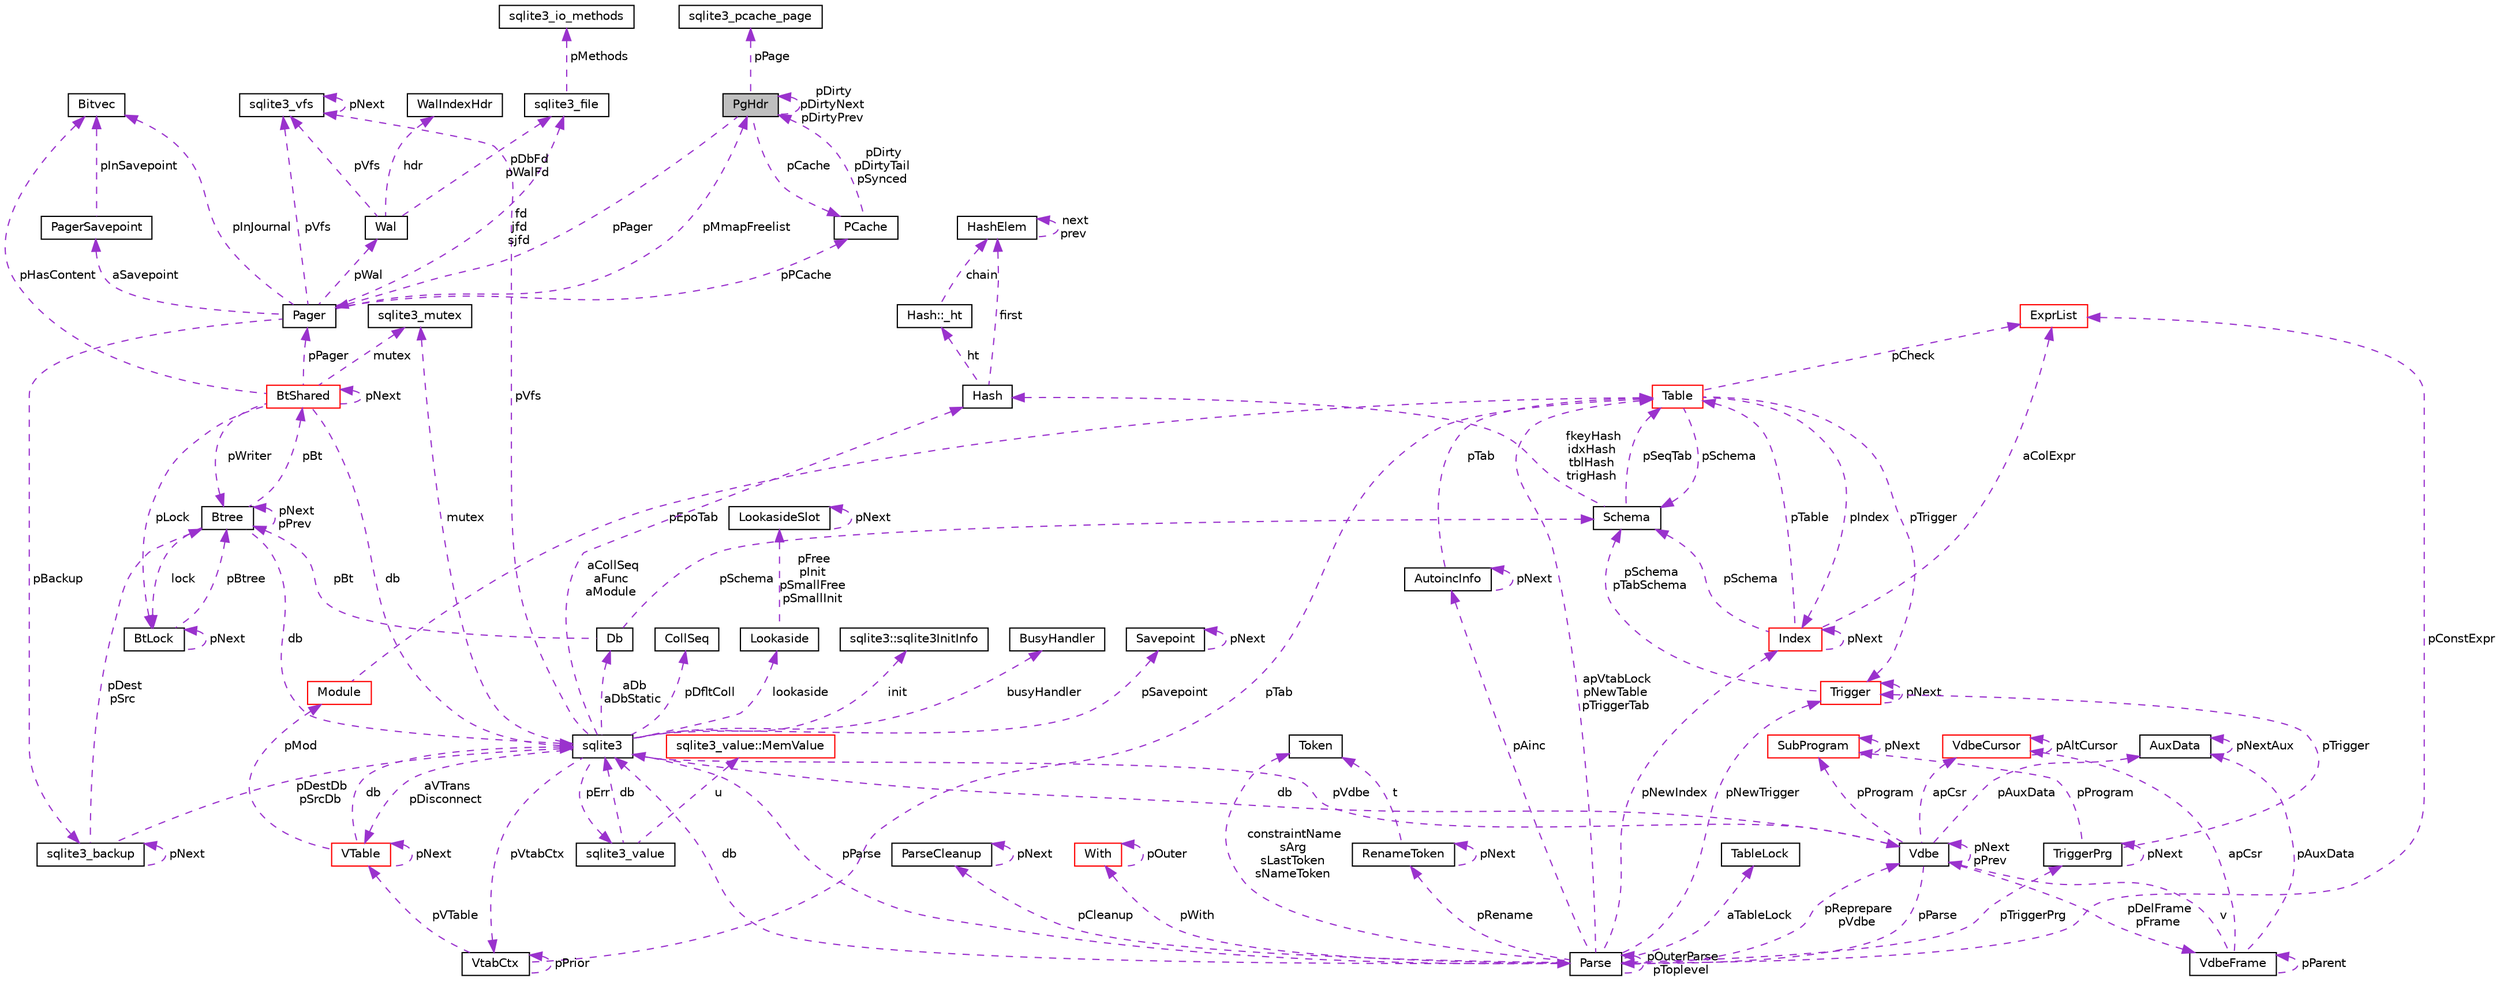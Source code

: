 digraph "PgHdr"
{
 // LATEX_PDF_SIZE
  edge [fontname="Helvetica",fontsize="10",labelfontname="Helvetica",labelfontsize="10"];
  node [fontname="Helvetica",fontsize="10",shape=record];
  Node1 [label="PgHdr",height=0.2,width=0.4,color="black", fillcolor="grey75", style="filled", fontcolor="black",tooltip=" "];
  Node2 -> Node1 [dir="back",color="darkorchid3",fontsize="10",style="dashed",label=" pPage" ,fontname="Helvetica"];
  Node2 [label="sqlite3_pcache_page",height=0.2,width=0.4,color="black", fillcolor="white", style="filled",URL="$de/dd3/sqlite3_8h.html#d8/d72/structsqlite3__pcache__page",tooltip=" "];
  Node3 -> Node1 [dir="back",color="darkorchid3",fontsize="10",style="dashed",label=" pCache" ,fontname="Helvetica"];
  Node3 [label="PCache",height=0.2,width=0.4,color="black", fillcolor="white", style="filled",URL="$d5/dd2/structPCache.html",tooltip=" "];
  Node1 -> Node3 [dir="back",color="darkorchid3",fontsize="10",style="dashed",label=" pDirty\npDirtyTail\npSynced" ,fontname="Helvetica"];
  Node1 -> Node1 [dir="back",color="darkorchid3",fontsize="10",style="dashed",label=" pDirty\npDirtyNext\npDirtyPrev" ,fontname="Helvetica"];
  Node4 -> Node1 [dir="back",color="darkorchid3",fontsize="10",style="dashed",label=" pPager" ,fontname="Helvetica"];
  Node4 [label="Pager",height=0.2,width=0.4,color="black", fillcolor="white", style="filled",URL="$d3/d8c/structPager.html",tooltip=" "];
  Node5 -> Node4 [dir="back",color="darkorchid3",fontsize="10",style="dashed",label=" pVfs" ,fontname="Helvetica"];
  Node5 [label="sqlite3_vfs",height=0.2,width=0.4,color="black", fillcolor="white", style="filled",URL="$d3/d36/structsqlite3__vfs.html",tooltip=" "];
  Node5 -> Node5 [dir="back",color="darkorchid3",fontsize="10",style="dashed",label=" pNext" ,fontname="Helvetica"];
  Node6 -> Node4 [dir="back",color="darkorchid3",fontsize="10",style="dashed",label=" pInJournal" ,fontname="Helvetica"];
  Node6 [label="Bitvec",height=0.2,width=0.4,color="black", fillcolor="white", style="filled",URL="$db/d1b/sqlite3_8c.html#de/da7/structBitvec",tooltip=" "];
  Node7 -> Node4 [dir="back",color="darkorchid3",fontsize="10",style="dashed",label=" fd\njfd\nsjfd" ,fontname="Helvetica"];
  Node7 [label="sqlite3_file",height=0.2,width=0.4,color="black", fillcolor="white", style="filled",URL="$de/dd3/sqlite3_8h.html#db/db0/structsqlite3__file",tooltip=" "];
  Node8 -> Node7 [dir="back",color="darkorchid3",fontsize="10",style="dashed",label=" pMethods" ,fontname="Helvetica"];
  Node8 [label="sqlite3_io_methods",height=0.2,width=0.4,color="black", fillcolor="white", style="filled",URL="$d9/df3/structsqlite3__io__methods.html",tooltip=" "];
  Node9 -> Node4 [dir="back",color="darkorchid3",fontsize="10",style="dashed",label=" pBackup" ,fontname="Helvetica"];
  Node9 [label="sqlite3_backup",height=0.2,width=0.4,color="black", fillcolor="white", style="filled",URL="$db/d1b/sqlite3_8c.html#d4/da8/structsqlite3__backup",tooltip=" "];
  Node10 -> Node9 [dir="back",color="darkorchid3",fontsize="10",style="dashed",label=" pDestDb\npSrcDb" ,fontname="Helvetica"];
  Node10 [label="sqlite3",height=0.2,width=0.4,color="black", fillcolor="white", style="filled",URL="$d9/dcd/structsqlite3.html",tooltip=" "];
  Node5 -> Node10 [dir="back",color="darkorchid3",fontsize="10",style="dashed",label=" pVfs" ,fontname="Helvetica"];
  Node11 -> Node10 [dir="back",color="darkorchid3",fontsize="10",style="dashed",label=" pVdbe" ,fontname="Helvetica"];
  Node11 [label="Vdbe",height=0.2,width=0.4,color="black", fillcolor="white", style="filled",URL="$db/d1b/sqlite3_8c.html#de/d53/structVdbe",tooltip=" "];
  Node10 -> Node11 [dir="back",color="darkorchid3",fontsize="10",style="dashed",label=" db" ,fontname="Helvetica"];
  Node11 -> Node11 [dir="back",color="darkorchid3",fontsize="10",style="dashed",label=" pNext\npPrev" ,fontname="Helvetica"];
  Node12 -> Node11 [dir="back",color="darkorchid3",fontsize="10",style="dashed",label=" pParse" ,fontname="Helvetica"];
  Node12 [label="Parse",height=0.2,width=0.4,color="black", fillcolor="white", style="filled",URL="$db/d1b/sqlite3_8c.html#db/dbb/structParse",tooltip=" "];
  Node10 -> Node12 [dir="back",color="darkorchid3",fontsize="10",style="dashed",label=" db" ,fontname="Helvetica"];
  Node11 -> Node12 [dir="back",color="darkorchid3",fontsize="10",style="dashed",label=" pReprepare\npVdbe" ,fontname="Helvetica"];
  Node13 -> Node12 [dir="back",color="darkorchid3",fontsize="10",style="dashed",label=" pConstExpr" ,fontname="Helvetica"];
  Node13 [label="ExprList",height=0.2,width=0.4,color="red", fillcolor="white", style="filled",URL="$db/d1b/sqlite3_8c.html#d5/d5c/structExprList",tooltip=" "];
  Node39 -> Node12 [dir="back",color="darkorchid3",fontsize="10",style="dashed",label=" constraintName\nsArg\nsLastToken\nsNameToken" ,fontname="Helvetica"];
  Node39 [label="Token",height=0.2,width=0.4,color="black", fillcolor="white", style="filled",URL="$db/d1b/sqlite3_8c.html#df/dcd/structToken",tooltip=" "];
  Node40 -> Node12 [dir="back",color="darkorchid3",fontsize="10",style="dashed",label=" aTableLock" ,fontname="Helvetica"];
  Node40 [label="TableLock",height=0.2,width=0.4,color="black", fillcolor="white", style="filled",URL="$db/d1b/sqlite3_8c.html#d1/d79/structTableLock",tooltip=" "];
  Node41 -> Node12 [dir="back",color="darkorchid3",fontsize="10",style="dashed",label=" pAinc" ,fontname="Helvetica"];
  Node41 [label="AutoincInfo",height=0.2,width=0.4,color="black", fillcolor="white", style="filled",URL="$db/d1b/sqlite3_8c.html#db/d7b/structAutoincInfo",tooltip=" "];
  Node41 -> Node41 [dir="back",color="darkorchid3",fontsize="10",style="dashed",label=" pNext" ,fontname="Helvetica"];
  Node18 -> Node41 [dir="back",color="darkorchid3",fontsize="10",style="dashed",label=" pTab" ,fontname="Helvetica"];
  Node18 [label="Table",height=0.2,width=0.4,color="red", fillcolor="white", style="filled",URL="$db/d1b/sqlite3_8c.html#dc/dcb/structTable",tooltip=" "];
  Node20 -> Node18 [dir="back",color="darkorchid3",fontsize="10",style="dashed",label=" pIndex" ,fontname="Helvetica"];
  Node20 [label="Index",height=0.2,width=0.4,color="red", fillcolor="white", style="filled",URL="$db/d1b/sqlite3_8c.html#df/d86/structIndex",tooltip=" "];
  Node18 -> Node20 [dir="back",color="darkorchid3",fontsize="10",style="dashed",label=" pTable" ,fontname="Helvetica"];
  Node20 -> Node20 [dir="back",color="darkorchid3",fontsize="10",style="dashed",label=" pNext" ,fontname="Helvetica"];
  Node21 -> Node20 [dir="back",color="darkorchid3",fontsize="10",style="dashed",label=" pSchema" ,fontname="Helvetica"];
  Node21 [label="Schema",height=0.2,width=0.4,color="black", fillcolor="white", style="filled",URL="$db/d1b/sqlite3_8c.html#d8/db0/structSchema",tooltip=" "];
  Node22 -> Node21 [dir="back",color="darkorchid3",fontsize="10",style="dashed",label=" fkeyHash\nidxHash\ntblHash\ntrigHash" ,fontname="Helvetica"];
  Node22 [label="Hash",height=0.2,width=0.4,color="black", fillcolor="white", style="filled",URL="$db/d1b/sqlite3_8c.html#d1/dbe/structHash",tooltip=" "];
  Node23 -> Node22 [dir="back",color="darkorchid3",fontsize="10",style="dashed",label=" first" ,fontname="Helvetica"];
  Node23 [label="HashElem",height=0.2,width=0.4,color="black", fillcolor="white", style="filled",URL="$db/d1b/sqlite3_8c.html#da/d21/structHashElem",tooltip=" "];
  Node23 -> Node23 [dir="back",color="darkorchid3",fontsize="10",style="dashed",label=" next\nprev" ,fontname="Helvetica"];
  Node24 -> Node22 [dir="back",color="darkorchid3",fontsize="10",style="dashed",label=" ht" ,fontname="Helvetica"];
  Node24 [label="Hash::_ht",height=0.2,width=0.4,color="black", fillcolor="white", style="filled",URL="$db/d1b/sqlite3_8c.html#d7/d1f/structHash_1_1__ht",tooltip=" "];
  Node23 -> Node24 [dir="back",color="darkorchid3",fontsize="10",style="dashed",label=" chain" ,fontname="Helvetica"];
  Node18 -> Node21 [dir="back",color="darkorchid3",fontsize="10",style="dashed",label=" pSeqTab" ,fontname="Helvetica"];
  Node13 -> Node20 [dir="back",color="darkorchid3",fontsize="10",style="dashed",label=" aColExpr" ,fontname="Helvetica"];
  Node13 -> Node18 [dir="back",color="darkorchid3",fontsize="10",style="dashed",label=" pCheck" ,fontname="Helvetica"];
  Node25 -> Node18 [dir="back",color="darkorchid3",fontsize="10",style="dashed",label=" pTrigger" ,fontname="Helvetica"];
  Node25 [label="Trigger",height=0.2,width=0.4,color="red", fillcolor="white", style="filled",URL="$db/d1b/sqlite3_8c.html#dc/d15/structTrigger",tooltip=" "];
  Node21 -> Node25 [dir="back",color="darkorchid3",fontsize="10",style="dashed",label=" pSchema\npTabSchema" ,fontname="Helvetica"];
  Node25 -> Node25 [dir="back",color="darkorchid3",fontsize="10",style="dashed",label=" pNext" ,fontname="Helvetica"];
  Node21 -> Node18 [dir="back",color="darkorchid3",fontsize="10",style="dashed",label=" pSchema" ,fontname="Helvetica"];
  Node12 -> Node12 [dir="back",color="darkorchid3",fontsize="10",style="dashed",label=" pOuterParse\npToplevel" ,fontname="Helvetica"];
  Node18 -> Node12 [dir="back",color="darkorchid3",fontsize="10",style="dashed",label=" apVtabLock\npNewTable\npTriggerTab" ,fontname="Helvetica"];
  Node42 -> Node12 [dir="back",color="darkorchid3",fontsize="10",style="dashed",label=" pTriggerPrg" ,fontname="Helvetica"];
  Node42 [label="TriggerPrg",height=0.2,width=0.4,color="black", fillcolor="white", style="filled",URL="$db/d1b/sqlite3_8c.html#d9/d62/structTriggerPrg",tooltip=" "];
  Node25 -> Node42 [dir="back",color="darkorchid3",fontsize="10",style="dashed",label=" pTrigger" ,fontname="Helvetica"];
  Node42 -> Node42 [dir="back",color="darkorchid3",fontsize="10",style="dashed",label=" pNext" ,fontname="Helvetica"];
  Node43 -> Node42 [dir="back",color="darkorchid3",fontsize="10",style="dashed",label=" pProgram" ,fontname="Helvetica"];
  Node43 [label="SubProgram",height=0.2,width=0.4,color="red", fillcolor="white", style="filled",URL="$db/d1b/sqlite3_8c.html#de/d7a/structSubProgram",tooltip=" "];
  Node43 -> Node43 [dir="back",color="darkorchid3",fontsize="10",style="dashed",label=" pNext" ,fontname="Helvetica"];
  Node55 -> Node12 [dir="back",color="darkorchid3",fontsize="10",style="dashed",label=" pCleanup" ,fontname="Helvetica"];
  Node55 [label="ParseCleanup",height=0.2,width=0.4,color="black", fillcolor="white", style="filled",URL="$de/d52/structParseCleanup.html",tooltip=" "];
  Node55 -> Node55 [dir="back",color="darkorchid3",fontsize="10",style="dashed",label=" pNext" ,fontname="Helvetica"];
  Node20 -> Node12 [dir="back",color="darkorchid3",fontsize="10",style="dashed",label=" pNewIndex" ,fontname="Helvetica"];
  Node25 -> Node12 [dir="back",color="darkorchid3",fontsize="10",style="dashed",label=" pNewTrigger" ,fontname="Helvetica"];
  Node32 -> Node12 [dir="back",color="darkorchid3",fontsize="10",style="dashed",label=" pWith" ,fontname="Helvetica"];
  Node32 [label="With",height=0.2,width=0.4,color="red", fillcolor="white", style="filled",URL="$db/d1b/sqlite3_8c.html#df/d70/structWith",tooltip=" "];
  Node32 -> Node32 [dir="back",color="darkorchid3",fontsize="10",style="dashed",label=" pOuter" ,fontname="Helvetica"];
  Node56 -> Node12 [dir="back",color="darkorchid3",fontsize="10",style="dashed",label=" pRename" ,fontname="Helvetica"];
  Node56 [label="RenameToken",height=0.2,width=0.4,color="black", fillcolor="white", style="filled",URL="$db/d1b/sqlite3_8c.html#d7/db5/structRenameToken",tooltip=" "];
  Node39 -> Node56 [dir="back",color="darkorchid3",fontsize="10",style="dashed",label=" t" ,fontname="Helvetica"];
  Node56 -> Node56 [dir="back",color="darkorchid3",fontsize="10",style="dashed",label=" pNext" ,fontname="Helvetica"];
  Node57 -> Node11 [dir="back",color="darkorchid3",fontsize="10",style="dashed",label=" apCsr" ,fontname="Helvetica"];
  Node57 [label="VdbeCursor",height=0.2,width=0.4,color="red", fillcolor="white", style="filled",URL="$db/d1b/sqlite3_8c.html#d0/dd5/structVdbeCursor",tooltip=" "];
  Node57 -> Node57 [dir="back",color="darkorchid3",fontsize="10",style="dashed",label=" pAltCursor" ,fontname="Helvetica"];
  Node58 -> Node11 [dir="back",color="darkorchid3",fontsize="10",style="dashed",label=" pDelFrame\npFrame" ,fontname="Helvetica"];
  Node58 [label="VdbeFrame",height=0.2,width=0.4,color="black", fillcolor="white", style="filled",URL="$db/d1b/sqlite3_8c.html#df/db1/structVdbeFrame",tooltip=" "];
  Node11 -> Node58 [dir="back",color="darkorchid3",fontsize="10",style="dashed",label=" v" ,fontname="Helvetica"];
  Node58 -> Node58 [dir="back",color="darkorchid3",fontsize="10",style="dashed",label=" pParent" ,fontname="Helvetica"];
  Node57 -> Node58 [dir="back",color="darkorchid3",fontsize="10",style="dashed",label=" apCsr" ,fontname="Helvetica"];
  Node59 -> Node58 [dir="back",color="darkorchid3",fontsize="10",style="dashed",label=" pAuxData" ,fontname="Helvetica"];
  Node59 [label="AuxData",height=0.2,width=0.4,color="black", fillcolor="white", style="filled",URL="$d7/d4c/structAuxData.html",tooltip=" "];
  Node59 -> Node59 [dir="back",color="darkorchid3",fontsize="10",style="dashed",label=" pNextAux" ,fontname="Helvetica"];
  Node43 -> Node11 [dir="back",color="darkorchid3",fontsize="10",style="dashed",label=" pProgram" ,fontname="Helvetica"];
  Node59 -> Node11 [dir="back",color="darkorchid3",fontsize="10",style="dashed",label=" pAuxData" ,fontname="Helvetica"];
  Node49 -> Node10 [dir="back",color="darkorchid3",fontsize="10",style="dashed",label=" pDfltColl" ,fontname="Helvetica"];
  Node49 [label="CollSeq",height=0.2,width=0.4,color="black", fillcolor="white", style="filled",URL="$d1/d4e/structCollSeq.html",tooltip=" "];
  Node60 -> Node10 [dir="back",color="darkorchid3",fontsize="10",style="dashed",label=" mutex" ,fontname="Helvetica"];
  Node60 [label="sqlite3_mutex",height=0.2,width=0.4,color="black", fillcolor="white", style="filled",URL="$db/d1b/sqlite3_8c.html#d5/d3c/structsqlite3__mutex",tooltip=" "];
  Node61 -> Node10 [dir="back",color="darkorchid3",fontsize="10",style="dashed",label=" aDb\naDbStatic" ,fontname="Helvetica"];
  Node61 [label="Db",height=0.2,width=0.4,color="black", fillcolor="white", style="filled",URL="$db/d1b/sqlite3_8c.html#d2/d6b/structDb",tooltip=" "];
  Node62 -> Node61 [dir="back",color="darkorchid3",fontsize="10",style="dashed",label=" pBt" ,fontname="Helvetica"];
  Node62 [label="Btree",height=0.2,width=0.4,color="black", fillcolor="white", style="filled",URL="$db/d1b/sqlite3_8c.html#dd/db3/structBtree",tooltip=" "];
  Node10 -> Node62 [dir="back",color="darkorchid3",fontsize="10",style="dashed",label=" db" ,fontname="Helvetica"];
  Node63 -> Node62 [dir="back",color="darkorchid3",fontsize="10",style="dashed",label=" pBt" ,fontname="Helvetica"];
  Node63 [label="BtShared",height=0.2,width=0.4,color="red", fillcolor="white", style="filled",URL="$d4/da0/structBtShared.html",tooltip=" "];
  Node4 -> Node63 [dir="back",color="darkorchid3",fontsize="10",style="dashed",label=" pPager" ,fontname="Helvetica"];
  Node10 -> Node63 [dir="back",color="darkorchid3",fontsize="10",style="dashed",label=" db" ,fontname="Helvetica"];
  Node60 -> Node63 [dir="back",color="darkorchid3",fontsize="10",style="dashed",label=" mutex" ,fontname="Helvetica"];
  Node6 -> Node63 [dir="back",color="darkorchid3",fontsize="10",style="dashed",label=" pHasContent" ,fontname="Helvetica"];
  Node63 -> Node63 [dir="back",color="darkorchid3",fontsize="10",style="dashed",label=" pNext" ,fontname="Helvetica"];
  Node67 -> Node63 [dir="back",color="darkorchid3",fontsize="10",style="dashed",label=" pLock" ,fontname="Helvetica"];
  Node67 [label="BtLock",height=0.2,width=0.4,color="black", fillcolor="white", style="filled",URL="$db/d1b/sqlite3_8c.html#db/dc1/structBtLock",tooltip=" "];
  Node62 -> Node67 [dir="back",color="darkorchid3",fontsize="10",style="dashed",label=" pBtree" ,fontname="Helvetica"];
  Node67 -> Node67 [dir="back",color="darkorchid3",fontsize="10",style="dashed",label=" pNext" ,fontname="Helvetica"];
  Node62 -> Node63 [dir="back",color="darkorchid3",fontsize="10",style="dashed",label=" pWriter" ,fontname="Helvetica"];
  Node62 -> Node62 [dir="back",color="darkorchid3",fontsize="10",style="dashed",label=" pNext\npPrev" ,fontname="Helvetica"];
  Node67 -> Node62 [dir="back",color="darkorchid3",fontsize="10",style="dashed",label=" lock" ,fontname="Helvetica"];
  Node21 -> Node61 [dir="back",color="darkorchid3",fontsize="10",style="dashed",label=" pSchema" ,fontname="Helvetica"];
  Node68 -> Node10 [dir="back",color="darkorchid3",fontsize="10",style="dashed",label=" init" ,fontname="Helvetica"];
  Node68 [label="sqlite3::sqlite3InitInfo",height=0.2,width=0.4,color="black", fillcolor="white", style="filled",URL="$d9/dcd/structsqlite3.html#df/d52/structsqlite3_1_1sqlite3InitInfo",tooltip=" "];
  Node12 -> Node10 [dir="back",color="darkorchid3",fontsize="10",style="dashed",label=" pParse" ,fontname="Helvetica"];
  Node47 -> Node10 [dir="back",color="darkorchid3",fontsize="10",style="dashed",label=" pErr" ,fontname="Helvetica"];
  Node47 [label="sqlite3_value",height=0.2,width=0.4,color="black", fillcolor="white", style="filled",URL="$d0/d9c/structsqlite3__value.html",tooltip=" "];
  Node48 -> Node47 [dir="back",color="darkorchid3",fontsize="10",style="dashed",label=" u" ,fontname="Helvetica"];
  Node48 [label="sqlite3_value::MemValue",height=0.2,width=0.4,color="red", fillcolor="white", style="filled",URL="$d0/d9c/structsqlite3__value.html#d5/da9/unionsqlite3__value_1_1MemValue",tooltip=" "];
  Node10 -> Node47 [dir="back",color="darkorchid3",fontsize="10",style="dashed",label=" db" ,fontname="Helvetica"];
  Node69 -> Node10 [dir="back",color="darkorchid3",fontsize="10",style="dashed",label=" lookaside" ,fontname="Helvetica"];
  Node69 [label="Lookaside",height=0.2,width=0.4,color="black", fillcolor="white", style="filled",URL="$db/d1b/sqlite3_8c.html#d9/d54/structLookaside",tooltip=" "];
  Node70 -> Node69 [dir="back",color="darkorchid3",fontsize="10",style="dashed",label=" pFree\npInit\npSmallFree\npSmallInit" ,fontname="Helvetica"];
  Node70 [label="LookasideSlot",height=0.2,width=0.4,color="black", fillcolor="white", style="filled",URL="$db/d1b/sqlite3_8c.html#d1/de0/structLookasideSlot",tooltip=" "];
  Node70 -> Node70 [dir="back",color="darkorchid3",fontsize="10",style="dashed",label=" pNext" ,fontname="Helvetica"];
  Node22 -> Node10 [dir="back",color="darkorchid3",fontsize="10",style="dashed",label=" aCollSeq\naFunc\naModule" ,fontname="Helvetica"];
  Node71 -> Node10 [dir="back",color="darkorchid3",fontsize="10",style="dashed",label=" pVtabCtx" ,fontname="Helvetica"];
  Node71 [label="VtabCtx",height=0.2,width=0.4,color="black", fillcolor="white", style="filled",URL="$db/d1b/sqlite3_8c.html#d3/d4f/structVtabCtx",tooltip=" "];
  Node50 -> Node71 [dir="back",color="darkorchid3",fontsize="10",style="dashed",label=" pVTable" ,fontname="Helvetica"];
  Node50 [label="VTable",height=0.2,width=0.4,color="red", fillcolor="white", style="filled",URL="$db/d1b/sqlite3_8c.html#d9/dde/structVTable",tooltip=" "];
  Node10 -> Node50 [dir="back",color="darkorchid3",fontsize="10",style="dashed",label=" db" ,fontname="Helvetica"];
  Node51 -> Node50 [dir="back",color="darkorchid3",fontsize="10",style="dashed",label=" pMod" ,fontname="Helvetica"];
  Node51 [label="Module",height=0.2,width=0.4,color="red", fillcolor="white", style="filled",URL="$d0/dc5/structModule.html",tooltip=" "];
  Node18 -> Node51 [dir="back",color="darkorchid3",fontsize="10",style="dashed",label=" pEpoTab" ,fontname="Helvetica"];
  Node50 -> Node50 [dir="back",color="darkorchid3",fontsize="10",style="dashed",label=" pNext" ,fontname="Helvetica"];
  Node18 -> Node71 [dir="back",color="darkorchid3",fontsize="10",style="dashed",label=" pTab" ,fontname="Helvetica"];
  Node71 -> Node71 [dir="back",color="darkorchid3",fontsize="10",style="dashed",label=" pPrior" ,fontname="Helvetica"];
  Node50 -> Node10 [dir="back",color="darkorchid3",fontsize="10",style="dashed",label=" aVTrans\npDisconnect" ,fontname="Helvetica"];
  Node72 -> Node10 [dir="back",color="darkorchid3",fontsize="10",style="dashed",label=" busyHandler" ,fontname="Helvetica"];
  Node72 [label="BusyHandler",height=0.2,width=0.4,color="black", fillcolor="white", style="filled",URL="$dc/d2e/structBusyHandler.html",tooltip=" "];
  Node73 -> Node10 [dir="back",color="darkorchid3",fontsize="10",style="dashed",label=" pSavepoint" ,fontname="Helvetica"];
  Node73 [label="Savepoint",height=0.2,width=0.4,color="black", fillcolor="white", style="filled",URL="$db/d1b/sqlite3_8c.html#d3/d2f/structSavepoint",tooltip=" "];
  Node73 -> Node73 [dir="back",color="darkorchid3",fontsize="10",style="dashed",label=" pNext" ,fontname="Helvetica"];
  Node62 -> Node9 [dir="back",color="darkorchid3",fontsize="10",style="dashed",label=" pDest\npSrc" ,fontname="Helvetica"];
  Node9 -> Node9 [dir="back",color="darkorchid3",fontsize="10",style="dashed",label=" pNext" ,fontname="Helvetica"];
  Node74 -> Node4 [dir="back",color="darkorchid3",fontsize="10",style="dashed",label=" aSavepoint" ,fontname="Helvetica"];
  Node74 [label="PagerSavepoint",height=0.2,width=0.4,color="black", fillcolor="white", style="filled",URL="$db/d1b/sqlite3_8c.html#d6/dfd/structPagerSavepoint",tooltip=" "];
  Node6 -> Node74 [dir="back",color="darkorchid3",fontsize="10",style="dashed",label=" pInSavepoint" ,fontname="Helvetica"];
  Node1 -> Node4 [dir="back",color="darkorchid3",fontsize="10",style="dashed",label=" pMmapFreelist" ,fontname="Helvetica"];
  Node3 -> Node4 [dir="back",color="darkorchid3",fontsize="10",style="dashed",label=" pPCache" ,fontname="Helvetica"];
  Node75 -> Node4 [dir="back",color="darkorchid3",fontsize="10",style="dashed",label=" pWal" ,fontname="Helvetica"];
  Node75 [label="Wal",height=0.2,width=0.4,color="black", fillcolor="white", style="filled",URL="$db/d1b/sqlite3_8c.html#dc/deb/structWal",tooltip=" "];
  Node5 -> Node75 [dir="back",color="darkorchid3",fontsize="10",style="dashed",label=" pVfs" ,fontname="Helvetica"];
  Node7 -> Node75 [dir="back",color="darkorchid3",fontsize="10",style="dashed",label=" pDbFd\npWalFd" ,fontname="Helvetica"];
  Node76 -> Node75 [dir="back",color="darkorchid3",fontsize="10",style="dashed",label=" hdr" ,fontname="Helvetica"];
  Node76 [label="WalIndexHdr",height=0.2,width=0.4,color="black", fillcolor="white", style="filled",URL="$db/d1b/sqlite3_8c.html#dc/d38/structWalIndexHdr",tooltip=" "];
}
